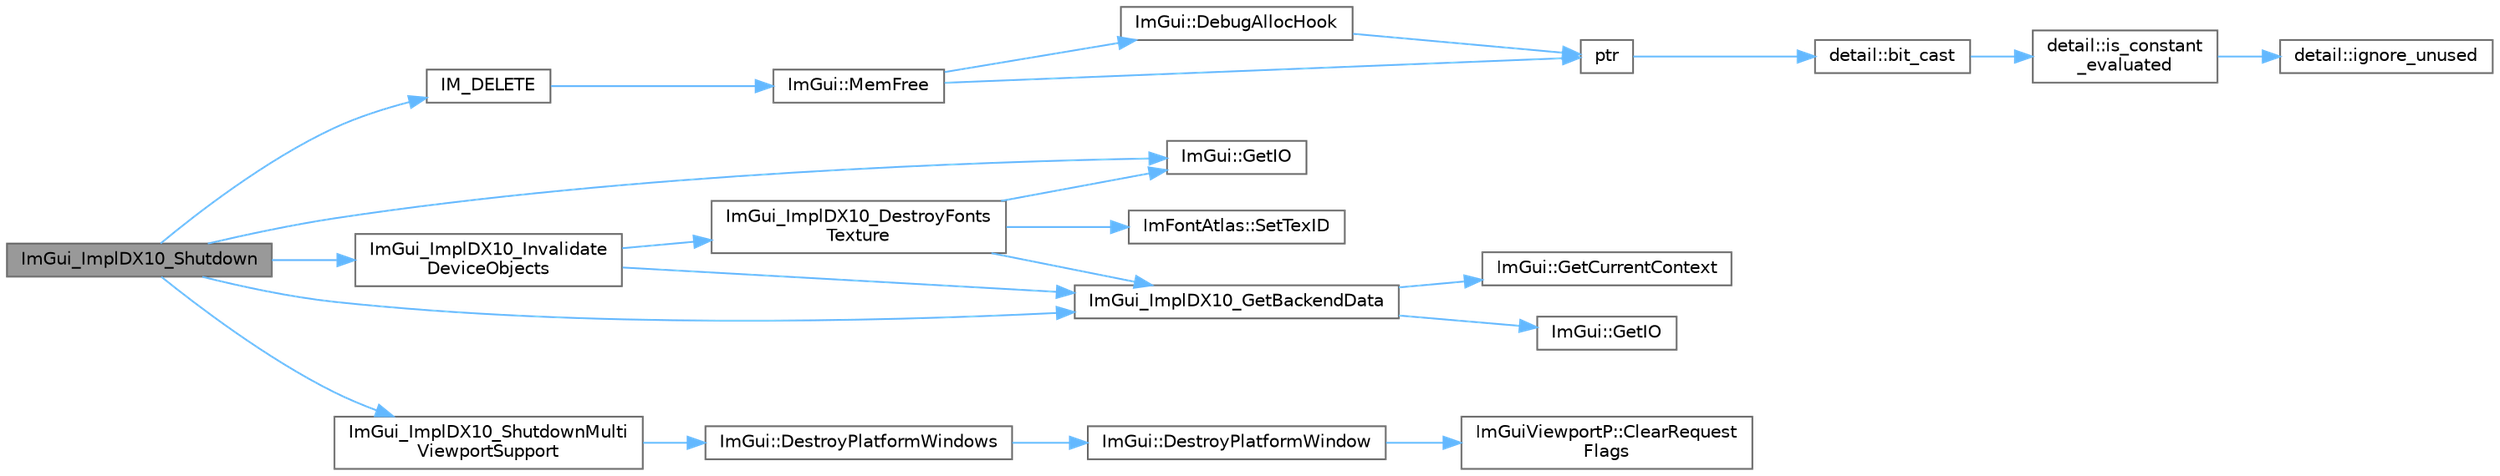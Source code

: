 digraph "ImGui_ImplDX10_Shutdown"
{
 // LATEX_PDF_SIZE
  bgcolor="transparent";
  edge [fontname=Helvetica,fontsize=10,labelfontname=Helvetica,labelfontsize=10];
  node [fontname=Helvetica,fontsize=10,shape=box,height=0.2,width=0.4];
  rankdir="LR";
  Node1 [id="Node000001",label="ImGui_ImplDX10_Shutdown",height=0.2,width=0.4,color="gray40", fillcolor="grey60", style="filled", fontcolor="black",tooltip=" "];
  Node1 -> Node2 [id="edge1_Node000001_Node000002",color="steelblue1",style="solid",tooltip=" "];
  Node2 [id="Node000002",label="ImGui::GetIO",height=0.2,width=0.4,color="grey40", fillcolor="white", style="filled",URL="$namespace_im_gui.html#a3179e560812f878f3961ce803a5d9302",tooltip=" "];
  Node1 -> Node3 [id="edge2_Node000001_Node000003",color="steelblue1",style="solid",tooltip=" "];
  Node3 [id="Node000003",label="IM_DELETE",height=0.2,width=0.4,color="grey40", fillcolor="white", style="filled",URL="$imgui_8h.html#a3c856832c3fe1da8767a9353da3707e1",tooltip=" "];
  Node3 -> Node4 [id="edge3_Node000003_Node000004",color="steelblue1",style="solid",tooltip=" "];
  Node4 [id="Node000004",label="ImGui::MemFree",height=0.2,width=0.4,color="grey40", fillcolor="white", style="filled",URL="$namespace_im_gui.html#a269ec695c6e722ec3da85dae37f0675d",tooltip=" "];
  Node4 -> Node5 [id="edge4_Node000004_Node000005",color="steelblue1",style="solid",tooltip=" "];
  Node5 [id="Node000005",label="ImGui::DebugAllocHook",height=0.2,width=0.4,color="grey40", fillcolor="white", style="filled",URL="$namespace_im_gui.html#af81dc8d88fa2e5d0996163993f90ccf8",tooltip=" "];
  Node5 -> Node6 [id="edge5_Node000005_Node000006",color="steelblue1",style="solid",tooltip=" "];
  Node6 [id="Node000006",label="ptr",height=0.2,width=0.4,color="grey40", fillcolor="white", style="filled",URL="$spdlog_2include_2spdlog_2fmt_2bundled_2format_8h.html#adb6e274f8eb0b74b2865215e1b49c535",tooltip=" "];
  Node6 -> Node7 [id="edge6_Node000006_Node000007",color="steelblue1",style="solid",tooltip=" "];
  Node7 [id="Node000007",label="detail::bit_cast",height=0.2,width=0.4,color="grey40", fillcolor="white", style="filled",URL="$namespacedetail.html#a13855d666ae097f8d0343395183e3b47",tooltip=" "];
  Node7 -> Node8 [id="edge7_Node000007_Node000008",color="steelblue1",style="solid",tooltip=" "];
  Node8 [id="Node000008",label="detail::is_constant\l_evaluated",height=0.2,width=0.4,color="grey40", fillcolor="white", style="filled",URL="$namespacedetail.html#a75ed2634319883d038944529dbb954e2",tooltip=" "];
  Node8 -> Node9 [id="edge8_Node000008_Node000009",color="steelblue1",style="solid",tooltip=" "];
  Node9 [id="Node000009",label="detail::ignore_unused",height=0.2,width=0.4,color="grey40", fillcolor="white", style="filled",URL="$namespacedetail.html#a1fe84ebaf96215ce0665d95b3124c2df",tooltip=" "];
  Node4 -> Node6 [id="edge9_Node000004_Node000006",color="steelblue1",style="solid",tooltip=" "];
  Node1 -> Node10 [id="edge10_Node000001_Node000010",color="steelblue1",style="solid",tooltip=" "];
  Node10 [id="Node000010",label="ImGui_ImplDX10_GetBackendData",height=0.2,width=0.4,color="grey40", fillcolor="white", style="filled",URL="$imgui__impl__dx10_8cpp.html#aa8a0a9bacaf4fa01778b724194bb0d77",tooltip=" "];
  Node10 -> Node11 [id="edge11_Node000010_Node000011",color="steelblue1",style="solid",tooltip=" "];
  Node11 [id="Node000011",label="ImGui::GetCurrentContext",height=0.2,width=0.4,color="grey40", fillcolor="white", style="filled",URL="$namespace_im_gui.html#af557a6de5538099a0f6047eb994bbf42",tooltip=" "];
  Node10 -> Node12 [id="edge12_Node000010_Node000012",color="steelblue1",style="solid",tooltip=" "];
  Node12 [id="Node000012",label="ImGui::GetIO",height=0.2,width=0.4,color="grey40", fillcolor="white", style="filled",URL="$namespace_im_gui.html#a7dea7d0530868f078324f14a308f0c3c",tooltip=" "];
  Node1 -> Node13 [id="edge13_Node000001_Node000013",color="steelblue1",style="solid",tooltip=" "];
  Node13 [id="Node000013",label="ImGui_ImplDX10_Invalidate\lDeviceObjects",height=0.2,width=0.4,color="grey40", fillcolor="white", style="filled",URL="$imgui__impl__dx10_8cpp.html#ae6ce2eff1acd579b246c8223b443561d",tooltip=" "];
  Node13 -> Node14 [id="edge14_Node000013_Node000014",color="steelblue1",style="solid",tooltip=" "];
  Node14 [id="Node000014",label="ImGui_ImplDX10_DestroyFonts\lTexture",height=0.2,width=0.4,color="grey40", fillcolor="white", style="filled",URL="$imgui__impl__dx10_8cpp.html#a140c9ad558d82bb07c77466a017a5981",tooltip=" "];
  Node14 -> Node2 [id="edge15_Node000014_Node000002",color="steelblue1",style="solid",tooltip=" "];
  Node14 -> Node10 [id="edge16_Node000014_Node000010",color="steelblue1",style="solid",tooltip=" "];
  Node14 -> Node15 [id="edge17_Node000014_Node000015",color="steelblue1",style="solid",tooltip=" "];
  Node15 [id="Node000015",label="ImFontAtlas::SetTexID",height=0.2,width=0.4,color="grey40", fillcolor="white", style="filled",URL="$struct_im_font_atlas.html#a96ffd1956c11dac4f79b43c095828445",tooltip=" "];
  Node13 -> Node10 [id="edge18_Node000013_Node000010",color="steelblue1",style="solid",tooltip=" "];
  Node1 -> Node16 [id="edge19_Node000001_Node000016",color="steelblue1",style="solid",tooltip=" "];
  Node16 [id="Node000016",label="ImGui_ImplDX10_ShutdownMulti\lViewportSupport",height=0.2,width=0.4,color="grey40", fillcolor="white", style="filled",URL="$imgui__impl__dx10_8cpp.html#a9c7bdde955a5f7cfb098994b4015b253",tooltip=" "];
  Node16 -> Node17 [id="edge20_Node000016_Node000017",color="steelblue1",style="solid",tooltip=" "];
  Node17 [id="Node000017",label="ImGui::DestroyPlatformWindows",height=0.2,width=0.4,color="grey40", fillcolor="white", style="filled",URL="$namespace_im_gui.html#aec24353cab7c663fbb44f1e6d8b50ead",tooltip=" "];
  Node17 -> Node18 [id="edge21_Node000017_Node000018",color="steelblue1",style="solid",tooltip=" "];
  Node18 [id="Node000018",label="ImGui::DestroyPlatformWindow",height=0.2,width=0.4,color="grey40", fillcolor="white", style="filled",URL="$namespace_im_gui.html#acea326a9a642943f5f8f2f74fd8fb0e0",tooltip=" "];
  Node18 -> Node19 [id="edge22_Node000018_Node000019",color="steelblue1",style="solid",tooltip=" "];
  Node19 [id="Node000019",label="ImGuiViewportP::ClearRequest\lFlags",height=0.2,width=0.4,color="grey40", fillcolor="white", style="filled",URL="$struct_im_gui_viewport_p.html#a5fcb255c47a5cf94639ed9abcc2e16c2",tooltip=" "];
}
